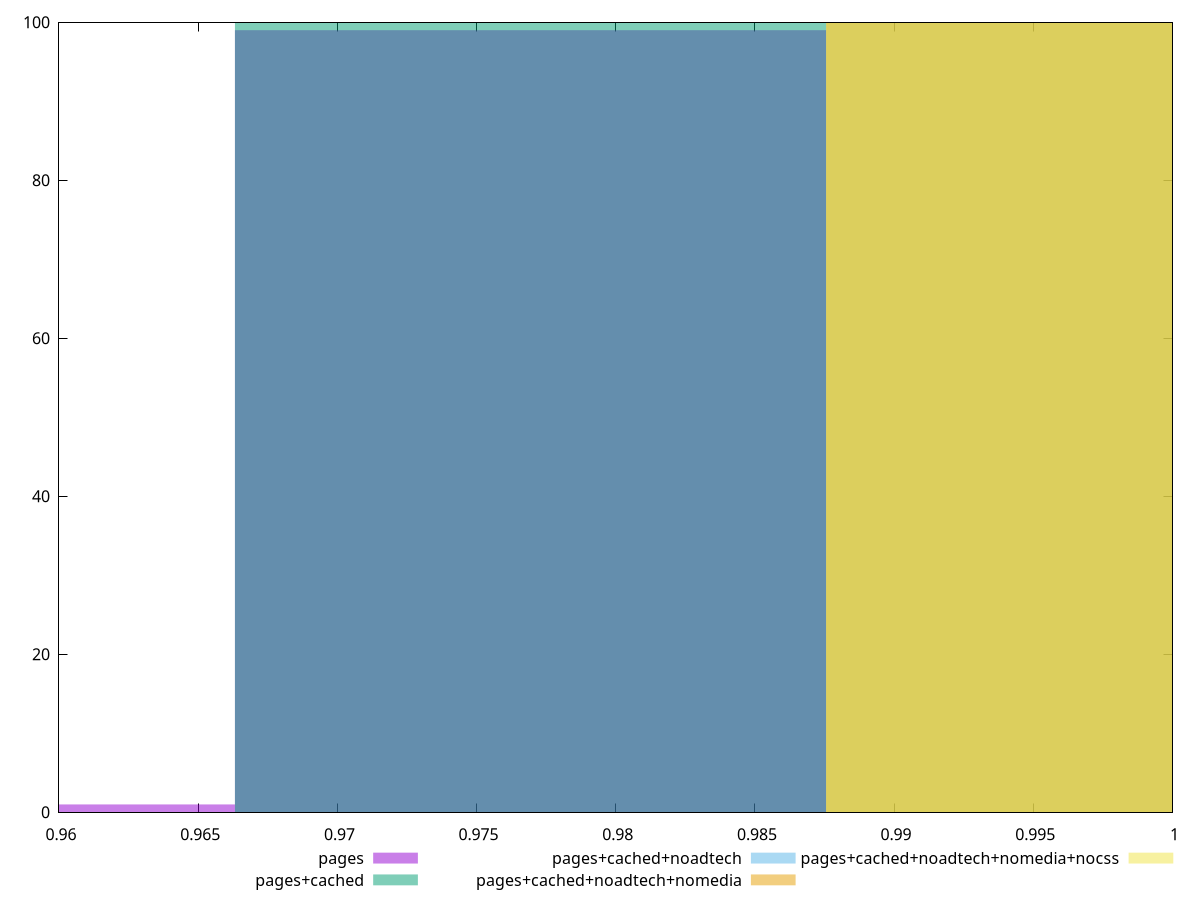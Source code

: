 reset

$pages <<EOF
0.9769392560154587 99
0.9557014461020792 1
EOF

$pagesCached <<EOF
0.9769392560154587 100
EOF

$pagesCachedNoadtech <<EOF
0.9981770659288383 100
EOF

$pagesCachedNoadtechNomedia <<EOF
0.9981770659288383 100
EOF

$pagesCachedNoadtechNomediaNocss <<EOF
0.9981770659288383 100
EOF

set key outside below
set boxwidth 0.02123780991337954
set xrange [0.96:1]
set yrange [0:100]
set trange [0:100]
set style fill transparent solid 0.5 noborder
set terminal svg size 640, 530 enhanced background rgb 'white'
set output "report_00018_2021-02-10T15-25-16.877Z/total-byte-weight/comparison/histogram/all_score.svg"

plot $pages title "pages" with boxes, \
     $pagesCached title "pages+cached" with boxes, \
     $pagesCachedNoadtech title "pages+cached+noadtech" with boxes, \
     $pagesCachedNoadtechNomedia title "pages+cached+noadtech+nomedia" with boxes, \
     $pagesCachedNoadtechNomediaNocss title "pages+cached+noadtech+nomedia+nocss" with boxes

reset
